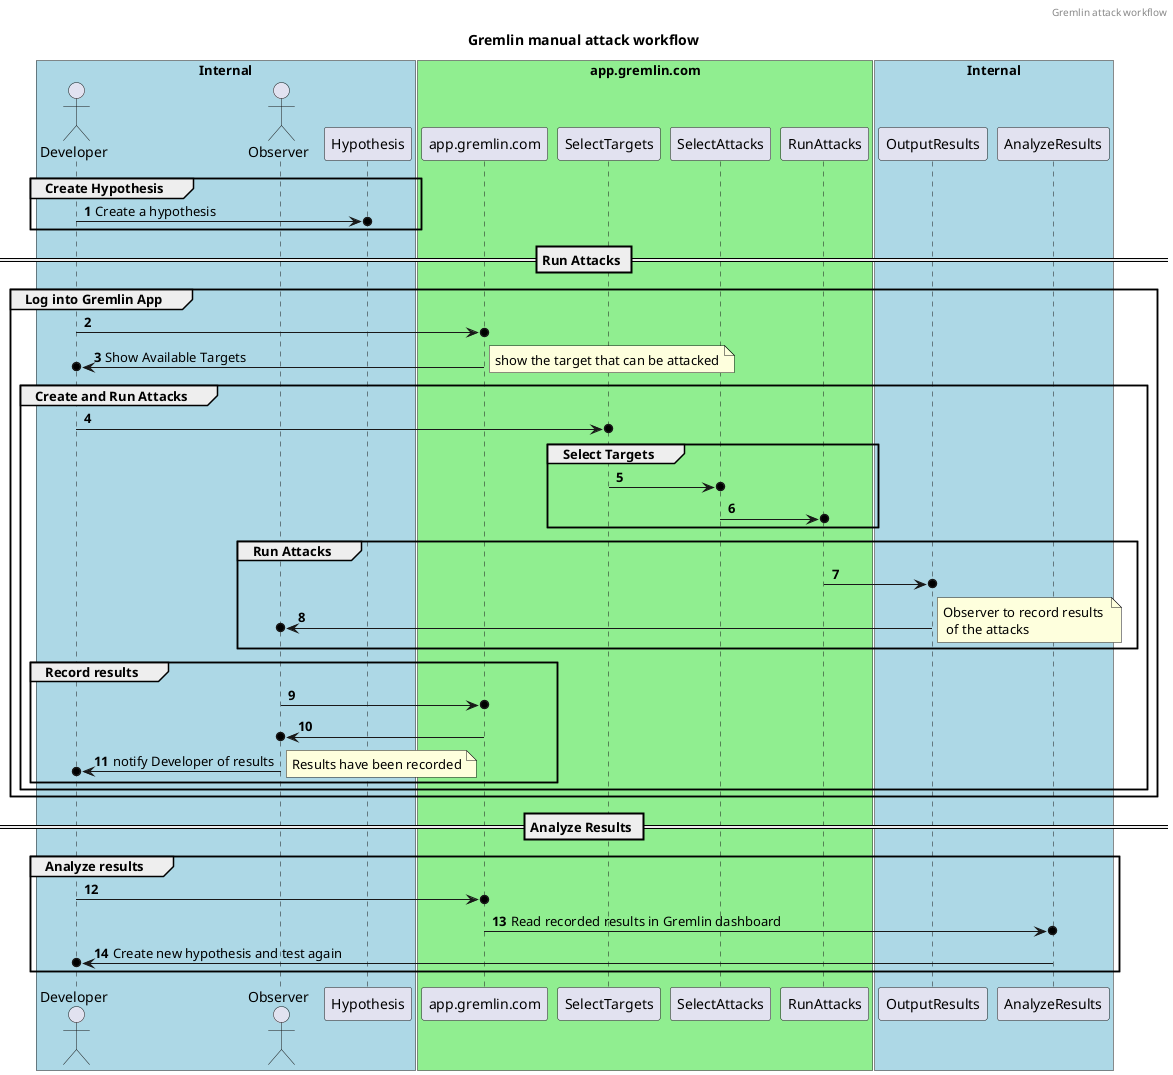 @startuml

header Gremlin attack workflow
title Gremlin manual attack workflow
autonumber
actor Developer
actor Observer
box "Internal" #LightBlue
    participant Developer
    participant Observer
    participant Hypothesis
end box

group Create Hypothesis
    Developer ->o Hypothesis: Create a hypothesis
end


== Run Attacks ==
    group Log into Gremlin App 
        Developer ->o app.gremlin.com 
        box "app.gremlin.com" #LightGreen
            participant app.gremlin.com
            participant SelectTargets
            participant SelectAttacks
            participant RunAttacks
        end box
        app.gremlin.com ->o Developer: Show Available Targets
        note right: show the target that can be attacked 
        group Create and Run Attacks
            Developer ->o SelectTargets
            group Select Targets
                SelectTargets ->o SelectAttacks
                SelectAttacks ->o RunAttacks
            end

            group Run Attacks
                RunAttacks ->o OutputResults
                OutputResults ->o Observer
                note right: Observer to record results \n of the attacks
            end

            group Record results
                Observer ->o app.gremlin.com
                app.gremlin.com ->o Observer
               {end} Observer ->o Developer: notify Developer of results
                note right: Results have been recorded
            end
        end
    end


 
== Analyze Results == 
group Analyze results
    Developer ->o app.gremlin.com 
    app.gremlin.com ->o AnalyzeResults: Read recorded results in Gremlin dashboard
    AnalyzeResults ->o Developer: Create new hypothesis and test again
end 

box "Internal" #LightBlue
    participant OutputResults
    participant AnalyzeResults
end box

@enduml